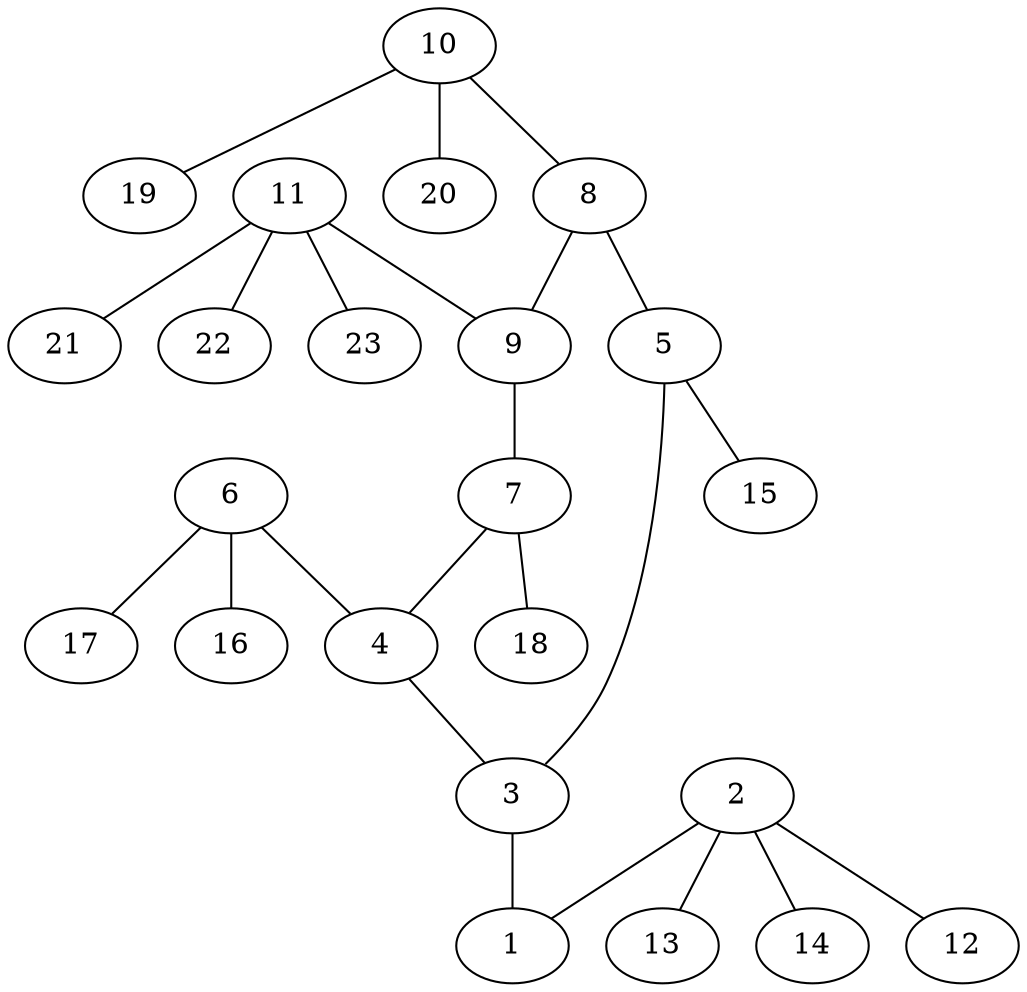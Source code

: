 graph molecule_420 {
	1	 [chem=O];
	2	 [chem=C];
	2 -- 1	 [valence=1];
	12	 [chem=H];
	2 -- 12	 [valence=1];
	13	 [chem=H];
	2 -- 13	 [valence=1];
	14	 [chem=H];
	2 -- 14	 [valence=1];
	3	 [chem=C];
	3 -- 1	 [valence=1];
	4	 [chem=C];
	4 -- 3	 [valence=2];
	5	 [chem=C];
	5 -- 3	 [valence=1];
	15	 [chem=H];
	5 -- 15	 [valence=1];
	6	 [chem=N];
	6 -- 4	 [valence=1];
	16	 [chem=H];
	6 -- 16	 [valence=1];
	17	 [chem=H];
	6 -- 17	 [valence=1];
	7	 [chem=C];
	7 -- 4	 [valence=1];
	18	 [chem=H];
	7 -- 18	 [valence=1];
	8	 [chem=C];
	8 -- 5	 [valence=2];
	9	 [chem=C];
	8 -- 9	 [valence=1];
	9 -- 7	 [valence=2];
	10	 [chem=N];
	10 -- 8	 [valence=1];
	19	 [chem=H];
	10 -- 19	 [valence=1];
	20	 [chem=H];
	10 -- 20	 [valence=1];
	11	 [chem=C];
	11 -- 9	 [valence=1];
	21	 [chem=H];
	11 -- 21	 [valence=1];
	22	 [chem=H];
	11 -- 22	 [valence=1];
	23	 [chem=H];
	11 -- 23	 [valence=1];
}
